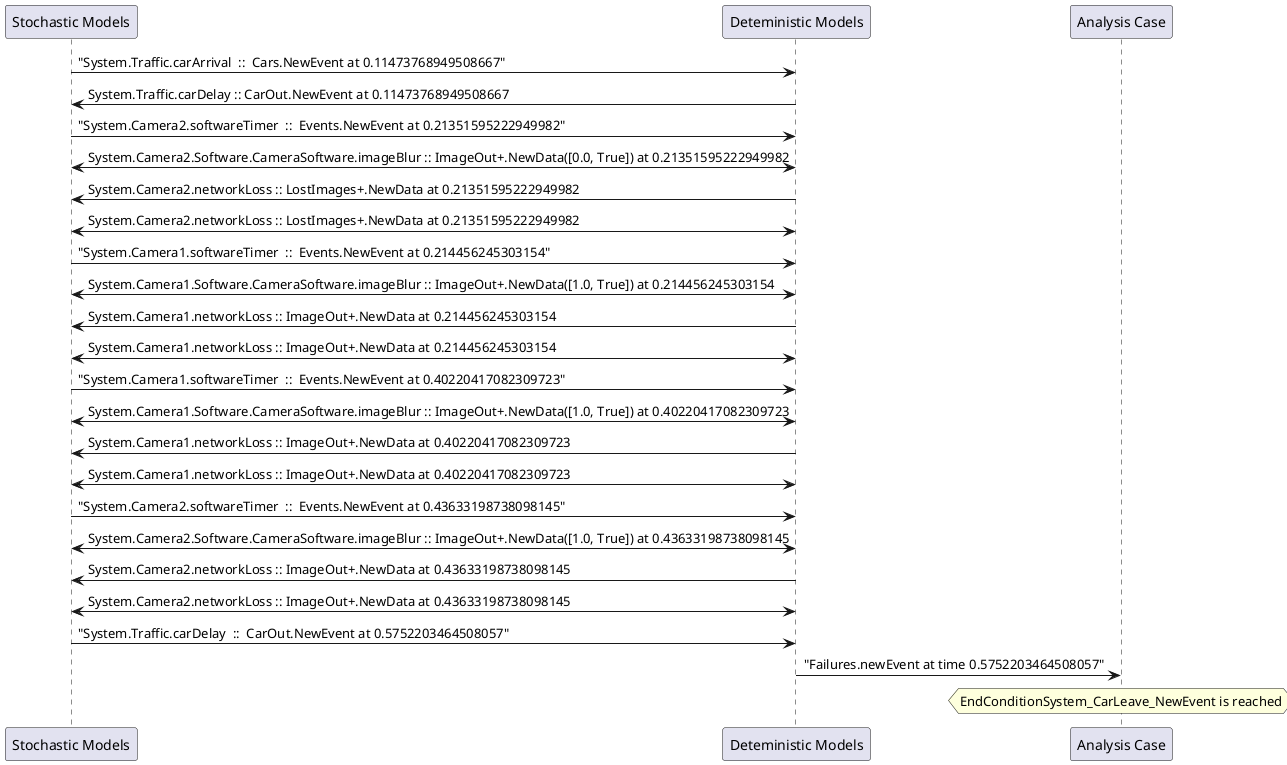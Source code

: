 
	@startuml
	participant "Stochastic Models" as stochmodel
	participant "Deteministic Models" as detmodel
	participant "Analysis Case" as analysis
	{24863_stop} stochmodel -> detmodel : "System.Traffic.carArrival  ::  Cars.NewEvent at 0.11473768949508667"
{24870_start} detmodel -> stochmodel : System.Traffic.carDelay :: CarOut.NewEvent at 0.11473768949508667
{24848_stop} stochmodel -> detmodel : "System.Camera2.softwareTimer  ::  Events.NewEvent at 0.21351595222949982"
detmodel <-> stochmodel : System.Camera2.Software.CameraSoftware.imageBlur :: ImageOut+.NewData([0.0, True]) at 0.21351595222949982
detmodel -> stochmodel : System.Camera2.networkLoss :: LostImages+.NewData at 0.21351595222949982
detmodel <-> stochmodel : System.Camera2.networkLoss :: LostImages+.NewData at 0.21351595222949982
{24833_stop} stochmodel -> detmodel : "System.Camera1.softwareTimer  ::  Events.NewEvent at 0.214456245303154"
detmodel <-> stochmodel : System.Camera1.Software.CameraSoftware.imageBlur :: ImageOut+.NewData([1.0, True]) at 0.214456245303154
detmodel -> stochmodel : System.Camera1.networkLoss :: ImageOut+.NewData at 0.214456245303154
detmodel <-> stochmodel : System.Camera1.networkLoss :: ImageOut+.NewData at 0.214456245303154
{24834_stop} stochmodel -> detmodel : "System.Camera1.softwareTimer  ::  Events.NewEvent at 0.40220417082309723"
detmodel <-> stochmodel : System.Camera1.Software.CameraSoftware.imageBlur :: ImageOut+.NewData([1.0, True]) at 0.40220417082309723
detmodel -> stochmodel : System.Camera1.networkLoss :: ImageOut+.NewData at 0.40220417082309723
detmodel <-> stochmodel : System.Camera1.networkLoss :: ImageOut+.NewData at 0.40220417082309723
{24849_stop} stochmodel -> detmodel : "System.Camera2.softwareTimer  ::  Events.NewEvent at 0.43633198738098145"
detmodel <-> stochmodel : System.Camera2.Software.CameraSoftware.imageBlur :: ImageOut+.NewData([1.0, True]) at 0.43633198738098145
detmodel -> stochmodel : System.Camera2.networkLoss :: ImageOut+.NewData at 0.43633198738098145
detmodel <-> stochmodel : System.Camera2.networkLoss :: ImageOut+.NewData at 0.43633198738098145
{24870_stop} stochmodel -> detmodel : "System.Traffic.carDelay  ::  CarOut.NewEvent at 0.5752203464508057"
{24870_start} <-> {24870_stop} : delay
detmodel -> analysis : "Failures.newEvent at time 0.5752203464508057"
hnote over analysis 
EndConditionSystem_CarLeave_NewEvent is reached
endnote
@enduml